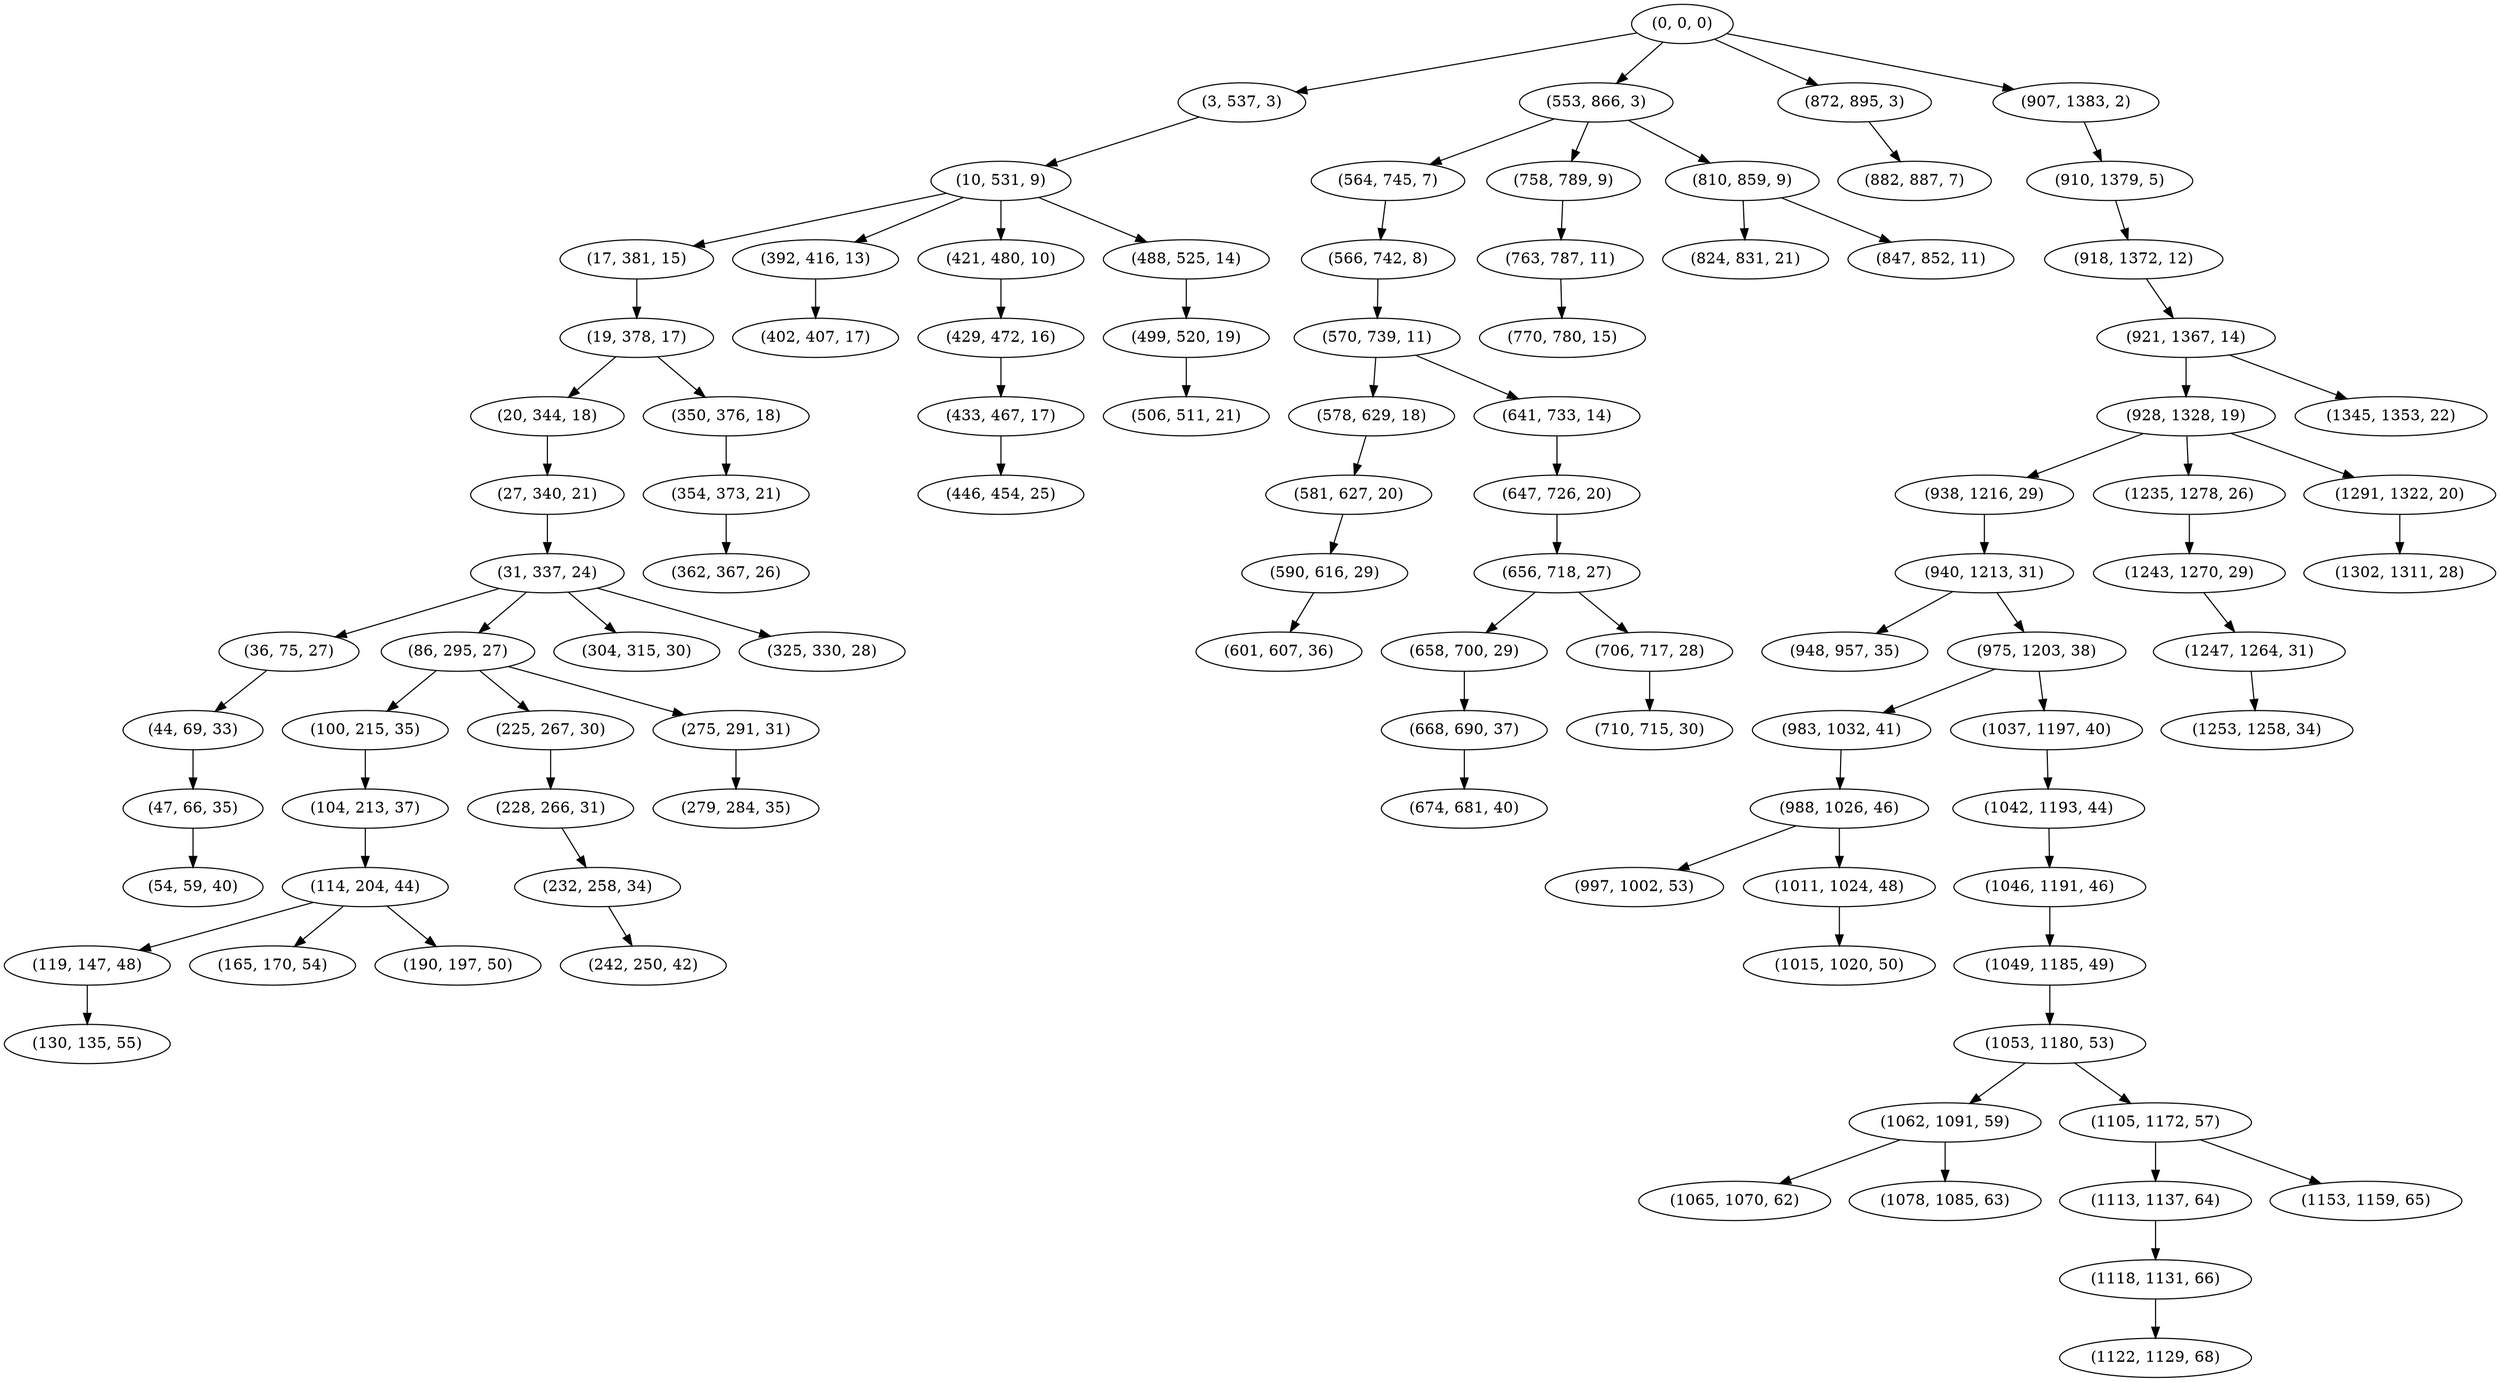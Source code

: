 digraph tree {
    "(0, 0, 0)";
    "(3, 537, 3)";
    "(10, 531, 9)";
    "(17, 381, 15)";
    "(19, 378, 17)";
    "(20, 344, 18)";
    "(27, 340, 21)";
    "(31, 337, 24)";
    "(36, 75, 27)";
    "(44, 69, 33)";
    "(47, 66, 35)";
    "(54, 59, 40)";
    "(86, 295, 27)";
    "(100, 215, 35)";
    "(104, 213, 37)";
    "(114, 204, 44)";
    "(119, 147, 48)";
    "(130, 135, 55)";
    "(165, 170, 54)";
    "(190, 197, 50)";
    "(225, 267, 30)";
    "(228, 266, 31)";
    "(232, 258, 34)";
    "(242, 250, 42)";
    "(275, 291, 31)";
    "(279, 284, 35)";
    "(304, 315, 30)";
    "(325, 330, 28)";
    "(350, 376, 18)";
    "(354, 373, 21)";
    "(362, 367, 26)";
    "(392, 416, 13)";
    "(402, 407, 17)";
    "(421, 480, 10)";
    "(429, 472, 16)";
    "(433, 467, 17)";
    "(446, 454, 25)";
    "(488, 525, 14)";
    "(499, 520, 19)";
    "(506, 511, 21)";
    "(553, 866, 3)";
    "(564, 745, 7)";
    "(566, 742, 8)";
    "(570, 739, 11)";
    "(578, 629, 18)";
    "(581, 627, 20)";
    "(590, 616, 29)";
    "(601, 607, 36)";
    "(641, 733, 14)";
    "(647, 726, 20)";
    "(656, 718, 27)";
    "(658, 700, 29)";
    "(668, 690, 37)";
    "(674, 681, 40)";
    "(706, 717, 28)";
    "(710, 715, 30)";
    "(758, 789, 9)";
    "(763, 787, 11)";
    "(770, 780, 15)";
    "(810, 859, 9)";
    "(824, 831, 21)";
    "(847, 852, 11)";
    "(872, 895, 3)";
    "(882, 887, 7)";
    "(907, 1383, 2)";
    "(910, 1379, 5)";
    "(918, 1372, 12)";
    "(921, 1367, 14)";
    "(928, 1328, 19)";
    "(938, 1216, 29)";
    "(940, 1213, 31)";
    "(948, 957, 35)";
    "(975, 1203, 38)";
    "(983, 1032, 41)";
    "(988, 1026, 46)";
    "(997, 1002, 53)";
    "(1011, 1024, 48)";
    "(1015, 1020, 50)";
    "(1037, 1197, 40)";
    "(1042, 1193, 44)";
    "(1046, 1191, 46)";
    "(1049, 1185, 49)";
    "(1053, 1180, 53)";
    "(1062, 1091, 59)";
    "(1065, 1070, 62)";
    "(1078, 1085, 63)";
    "(1105, 1172, 57)";
    "(1113, 1137, 64)";
    "(1118, 1131, 66)";
    "(1122, 1129, 68)";
    "(1153, 1159, 65)";
    "(1235, 1278, 26)";
    "(1243, 1270, 29)";
    "(1247, 1264, 31)";
    "(1253, 1258, 34)";
    "(1291, 1322, 20)";
    "(1302, 1311, 28)";
    "(1345, 1353, 22)";
    "(0, 0, 0)" -> "(3, 537, 3)";
    "(0, 0, 0)" -> "(553, 866, 3)";
    "(0, 0, 0)" -> "(872, 895, 3)";
    "(0, 0, 0)" -> "(907, 1383, 2)";
    "(3, 537, 3)" -> "(10, 531, 9)";
    "(10, 531, 9)" -> "(17, 381, 15)";
    "(10, 531, 9)" -> "(392, 416, 13)";
    "(10, 531, 9)" -> "(421, 480, 10)";
    "(10, 531, 9)" -> "(488, 525, 14)";
    "(17, 381, 15)" -> "(19, 378, 17)";
    "(19, 378, 17)" -> "(20, 344, 18)";
    "(19, 378, 17)" -> "(350, 376, 18)";
    "(20, 344, 18)" -> "(27, 340, 21)";
    "(27, 340, 21)" -> "(31, 337, 24)";
    "(31, 337, 24)" -> "(36, 75, 27)";
    "(31, 337, 24)" -> "(86, 295, 27)";
    "(31, 337, 24)" -> "(304, 315, 30)";
    "(31, 337, 24)" -> "(325, 330, 28)";
    "(36, 75, 27)" -> "(44, 69, 33)";
    "(44, 69, 33)" -> "(47, 66, 35)";
    "(47, 66, 35)" -> "(54, 59, 40)";
    "(86, 295, 27)" -> "(100, 215, 35)";
    "(86, 295, 27)" -> "(225, 267, 30)";
    "(86, 295, 27)" -> "(275, 291, 31)";
    "(100, 215, 35)" -> "(104, 213, 37)";
    "(104, 213, 37)" -> "(114, 204, 44)";
    "(114, 204, 44)" -> "(119, 147, 48)";
    "(114, 204, 44)" -> "(165, 170, 54)";
    "(114, 204, 44)" -> "(190, 197, 50)";
    "(119, 147, 48)" -> "(130, 135, 55)";
    "(225, 267, 30)" -> "(228, 266, 31)";
    "(228, 266, 31)" -> "(232, 258, 34)";
    "(232, 258, 34)" -> "(242, 250, 42)";
    "(275, 291, 31)" -> "(279, 284, 35)";
    "(350, 376, 18)" -> "(354, 373, 21)";
    "(354, 373, 21)" -> "(362, 367, 26)";
    "(392, 416, 13)" -> "(402, 407, 17)";
    "(421, 480, 10)" -> "(429, 472, 16)";
    "(429, 472, 16)" -> "(433, 467, 17)";
    "(433, 467, 17)" -> "(446, 454, 25)";
    "(488, 525, 14)" -> "(499, 520, 19)";
    "(499, 520, 19)" -> "(506, 511, 21)";
    "(553, 866, 3)" -> "(564, 745, 7)";
    "(553, 866, 3)" -> "(758, 789, 9)";
    "(553, 866, 3)" -> "(810, 859, 9)";
    "(564, 745, 7)" -> "(566, 742, 8)";
    "(566, 742, 8)" -> "(570, 739, 11)";
    "(570, 739, 11)" -> "(578, 629, 18)";
    "(570, 739, 11)" -> "(641, 733, 14)";
    "(578, 629, 18)" -> "(581, 627, 20)";
    "(581, 627, 20)" -> "(590, 616, 29)";
    "(590, 616, 29)" -> "(601, 607, 36)";
    "(641, 733, 14)" -> "(647, 726, 20)";
    "(647, 726, 20)" -> "(656, 718, 27)";
    "(656, 718, 27)" -> "(658, 700, 29)";
    "(656, 718, 27)" -> "(706, 717, 28)";
    "(658, 700, 29)" -> "(668, 690, 37)";
    "(668, 690, 37)" -> "(674, 681, 40)";
    "(706, 717, 28)" -> "(710, 715, 30)";
    "(758, 789, 9)" -> "(763, 787, 11)";
    "(763, 787, 11)" -> "(770, 780, 15)";
    "(810, 859, 9)" -> "(824, 831, 21)";
    "(810, 859, 9)" -> "(847, 852, 11)";
    "(872, 895, 3)" -> "(882, 887, 7)";
    "(907, 1383, 2)" -> "(910, 1379, 5)";
    "(910, 1379, 5)" -> "(918, 1372, 12)";
    "(918, 1372, 12)" -> "(921, 1367, 14)";
    "(921, 1367, 14)" -> "(928, 1328, 19)";
    "(921, 1367, 14)" -> "(1345, 1353, 22)";
    "(928, 1328, 19)" -> "(938, 1216, 29)";
    "(928, 1328, 19)" -> "(1235, 1278, 26)";
    "(928, 1328, 19)" -> "(1291, 1322, 20)";
    "(938, 1216, 29)" -> "(940, 1213, 31)";
    "(940, 1213, 31)" -> "(948, 957, 35)";
    "(940, 1213, 31)" -> "(975, 1203, 38)";
    "(975, 1203, 38)" -> "(983, 1032, 41)";
    "(975, 1203, 38)" -> "(1037, 1197, 40)";
    "(983, 1032, 41)" -> "(988, 1026, 46)";
    "(988, 1026, 46)" -> "(997, 1002, 53)";
    "(988, 1026, 46)" -> "(1011, 1024, 48)";
    "(1011, 1024, 48)" -> "(1015, 1020, 50)";
    "(1037, 1197, 40)" -> "(1042, 1193, 44)";
    "(1042, 1193, 44)" -> "(1046, 1191, 46)";
    "(1046, 1191, 46)" -> "(1049, 1185, 49)";
    "(1049, 1185, 49)" -> "(1053, 1180, 53)";
    "(1053, 1180, 53)" -> "(1062, 1091, 59)";
    "(1053, 1180, 53)" -> "(1105, 1172, 57)";
    "(1062, 1091, 59)" -> "(1065, 1070, 62)";
    "(1062, 1091, 59)" -> "(1078, 1085, 63)";
    "(1105, 1172, 57)" -> "(1113, 1137, 64)";
    "(1105, 1172, 57)" -> "(1153, 1159, 65)";
    "(1113, 1137, 64)" -> "(1118, 1131, 66)";
    "(1118, 1131, 66)" -> "(1122, 1129, 68)";
    "(1235, 1278, 26)" -> "(1243, 1270, 29)";
    "(1243, 1270, 29)" -> "(1247, 1264, 31)";
    "(1247, 1264, 31)" -> "(1253, 1258, 34)";
    "(1291, 1322, 20)" -> "(1302, 1311, 28)";
}
